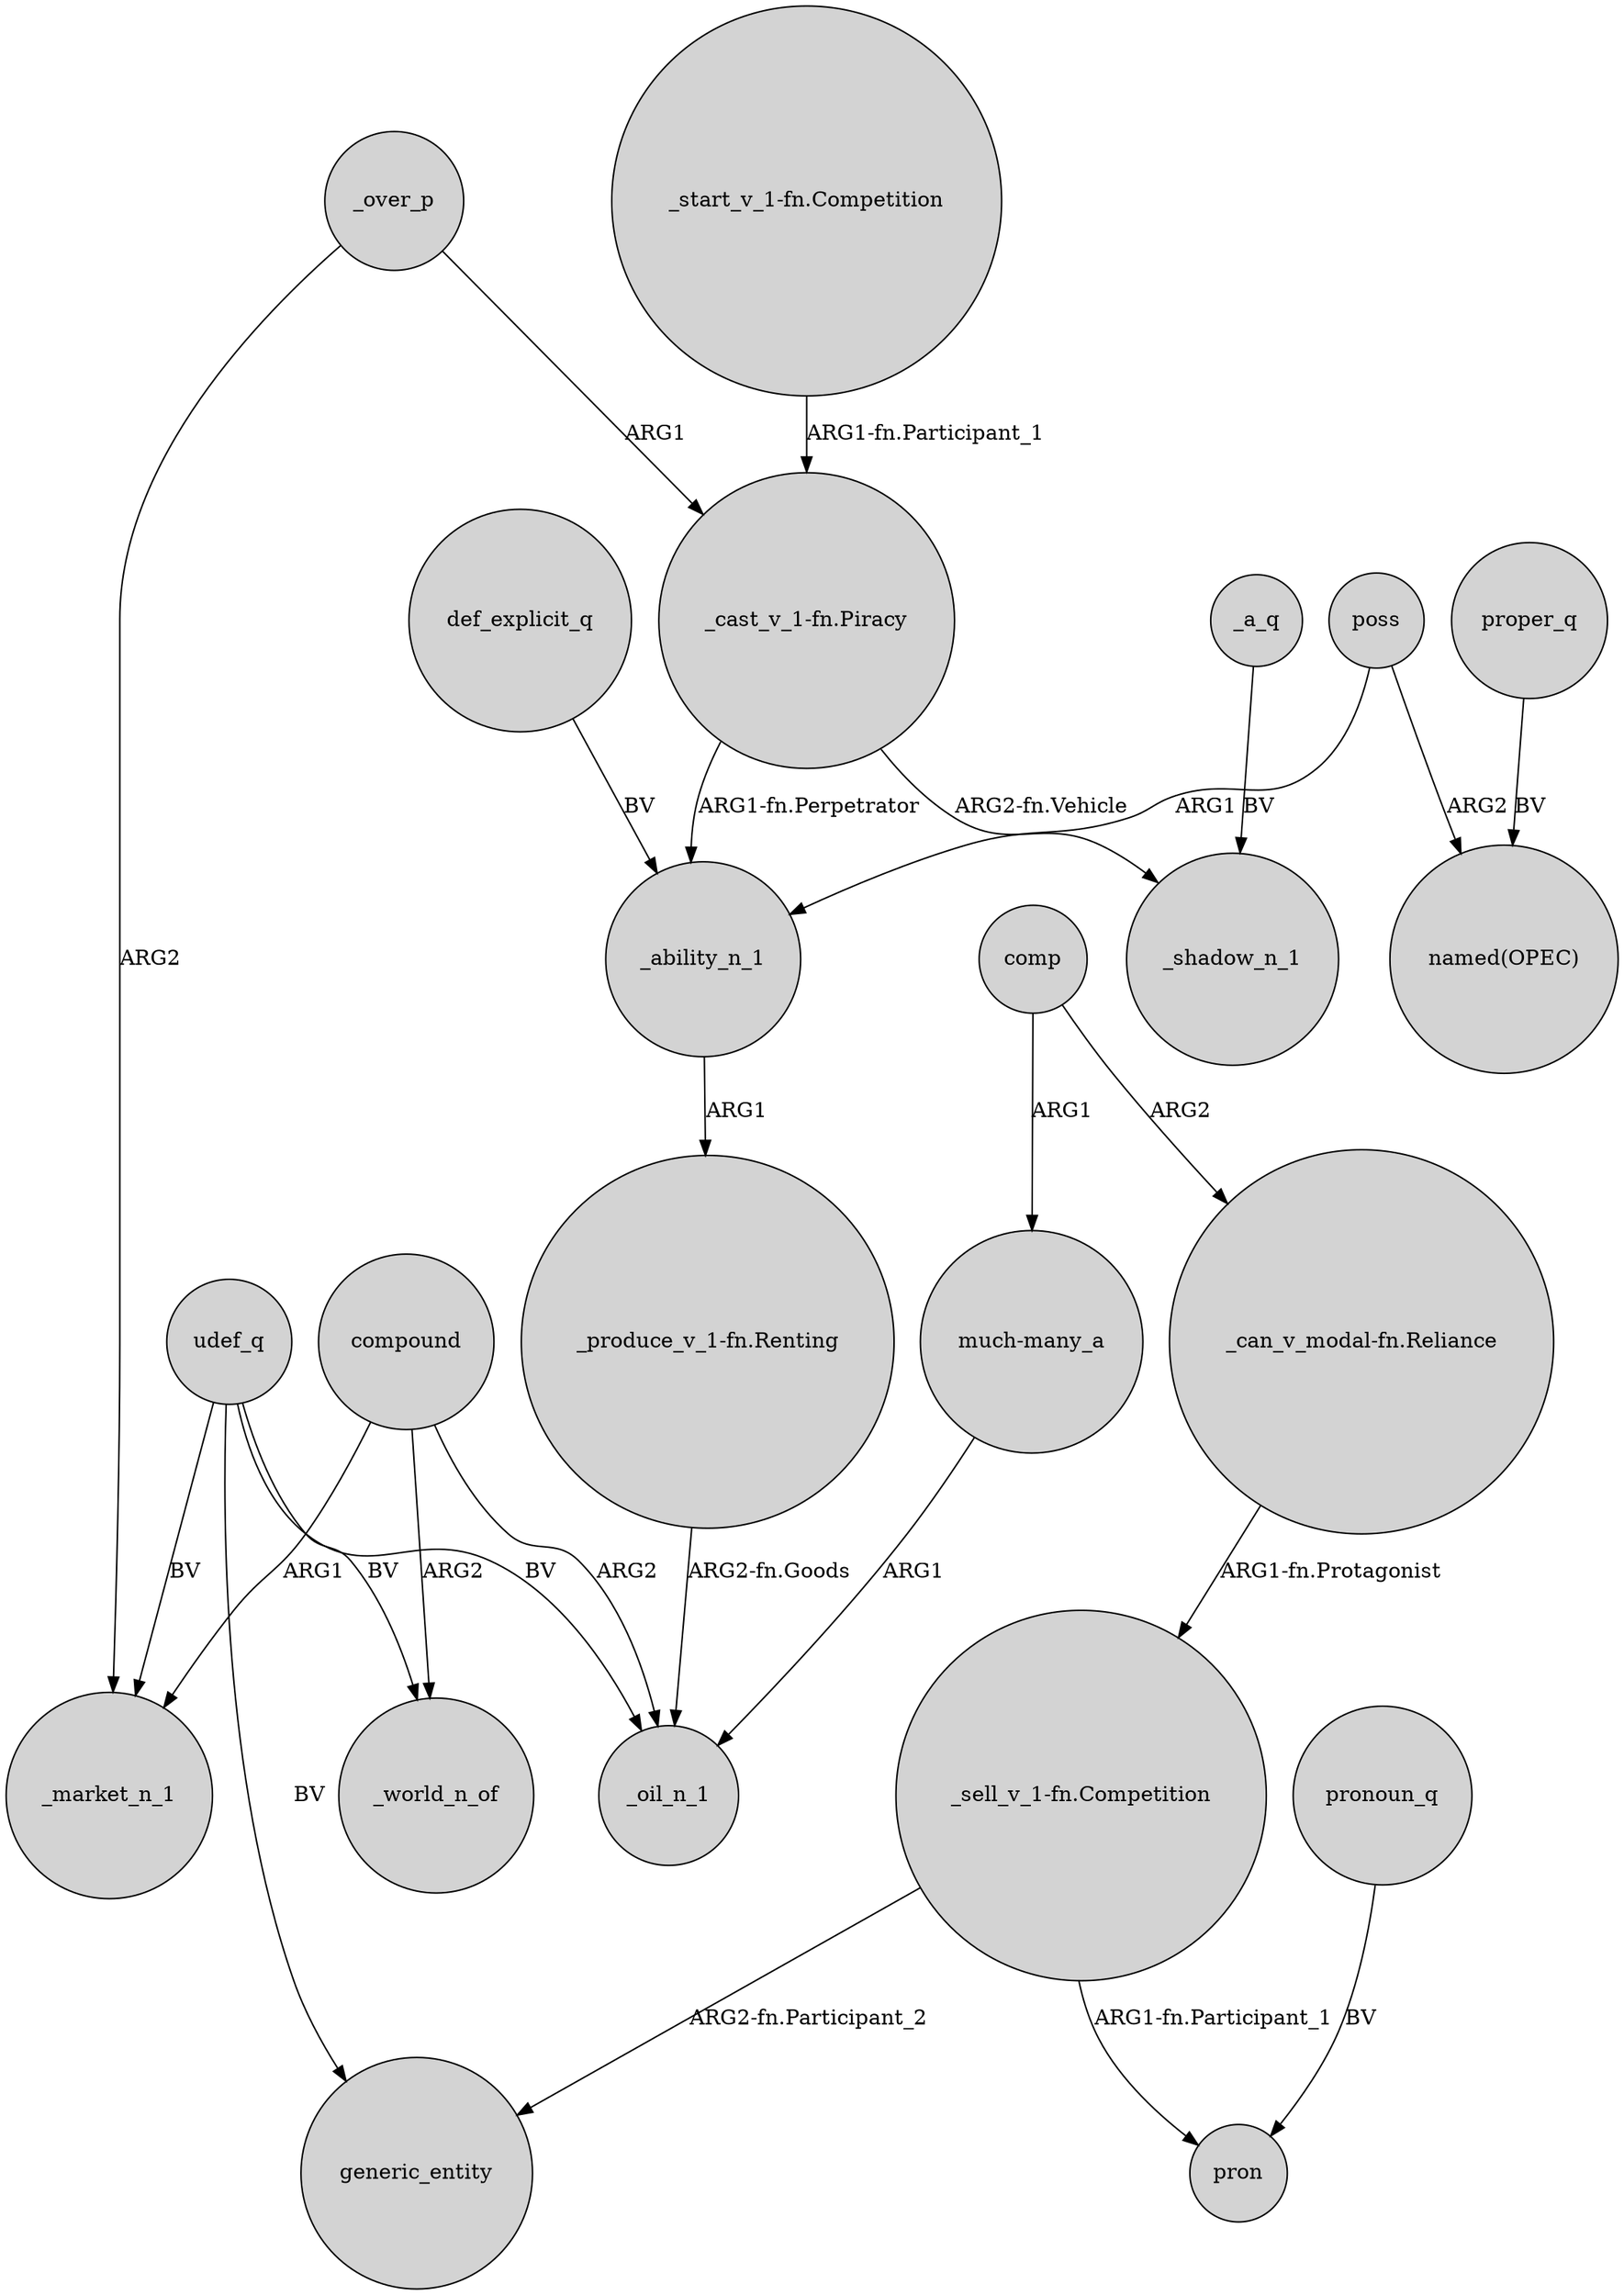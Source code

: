 digraph {
	node [shape=circle style=filled]
	udef_q -> _market_n_1 [label=BV]
	"_sell_v_1-fn.Competition" -> generic_entity [label="ARG2-fn.Participant_2"]
	"_cast_v_1-fn.Piracy" -> _ability_n_1 [label="ARG1-fn.Perpetrator"]
	udef_q -> _world_n_of [label=BV]
	"_start_v_1-fn.Competition" -> "_cast_v_1-fn.Piracy" [label="ARG1-fn.Participant_1"]
	udef_q -> _oil_n_1 [label=BV]
	_over_p -> "_cast_v_1-fn.Piracy" [label=ARG1]
	"much-many_a" -> _oil_n_1 [label=ARG1]
	proper_q -> "named(OPEC)" [label=BV]
	udef_q -> generic_entity [label=BV]
	"_produce_v_1-fn.Renting" -> _oil_n_1 [label="ARG2-fn.Goods"]
	_a_q -> _shadow_n_1 [label=BV]
	poss -> _ability_n_1 [label=ARG1]
	pronoun_q -> pron [label=BV]
	comp -> "much-many_a" [label=ARG1]
	_ability_n_1 -> "_produce_v_1-fn.Renting" [label=ARG1]
	_over_p -> _market_n_1 [label=ARG2]
	poss -> "named(OPEC)" [label=ARG2]
	compound -> _oil_n_1 [label=ARG2]
	"_cast_v_1-fn.Piracy" -> _shadow_n_1 [label="ARG2-fn.Vehicle"]
	def_explicit_q -> _ability_n_1 [label=BV]
	compound -> _world_n_of [label=ARG2]
	"_sell_v_1-fn.Competition" -> pron [label="ARG1-fn.Participant_1"]
	"_can_v_modal-fn.Reliance" -> "_sell_v_1-fn.Competition" [label="ARG1-fn.Protagonist"]
	compound -> _market_n_1 [label=ARG1]
	comp -> "_can_v_modal-fn.Reliance" [label=ARG2]
}
